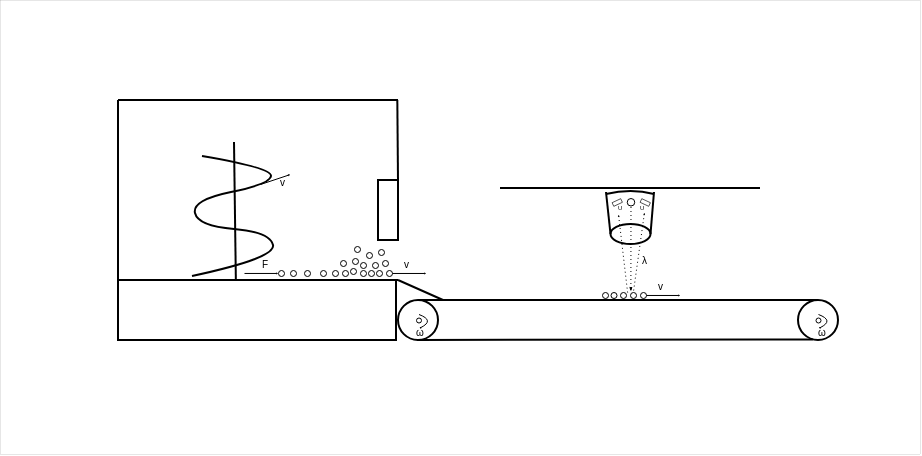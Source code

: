 <mxfile version="22.0.8" type="github">
  <diagram name="Страница — 1" id="gjBoaom5rG-FsvTeerhJ">
    <mxGraphModel dx="864" dy="466" grid="1" gridSize="8" guides="1" tooltips="1" connect="1" arrows="1" fold="1" page="1" pageScale="1" pageWidth="827" pageHeight="1169" math="0" shadow="0">
      <root>
        <mxCell id="0" />
        <mxCell id="1" parent="0" />
        <mxCell id="3oFsRO-zNlyOpVw16lxh-1" value="" style="rounded=0;whiteSpace=wrap;html=1;strokeWidth=0;fillColor=none;dashed=1;dashPattern=1 4;" vertex="1" parent="1">
          <mxGeometry x="44" y="110" width="460" height="227" as="geometry" />
        </mxCell>
        <mxCell id="E4hIOXYXce_TQTd5bnzo-1" value="" style="ellipse;whiteSpace=wrap;html=1;aspect=fixed;" parent="1" vertex="1">
          <mxGeometry x="243" y="260" width="20" height="20" as="geometry" />
        </mxCell>
        <mxCell id="E4hIOXYXce_TQTd5bnzo-2" value="" style="ellipse;whiteSpace=wrap;html=1;aspect=fixed;" parent="1" vertex="1">
          <mxGeometry x="443" y="260" width="20" height="20" as="geometry" />
        </mxCell>
        <mxCell id="E4hIOXYXce_TQTd5bnzo-8" value="" style="endArrow=none;html=1;rounded=0;exitX=0.5;exitY=0;exitDx=0;exitDy=0;entryX=0.5;entryY=0;entryDx=0;entryDy=0;" parent="1" source="E4hIOXYXce_TQTd5bnzo-1" target="E4hIOXYXce_TQTd5bnzo-2" edge="1">
          <mxGeometry width="50" height="50" relative="1" as="geometry">
            <mxPoint x="383" y="270" as="sourcePoint" />
            <mxPoint x="433" y="220" as="targetPoint" />
          </mxGeometry>
        </mxCell>
        <mxCell id="E4hIOXYXce_TQTd5bnzo-9" value="" style="endArrow=none;html=1;rounded=0;entryX=0.373;entryY=0.986;entryDx=0;entryDy=0;exitX=0.479;exitY=1;exitDx=0;exitDy=0;exitPerimeter=0;entryPerimeter=0;" parent="1" source="E4hIOXYXce_TQTd5bnzo-1" target="E4hIOXYXce_TQTd5bnzo-2" edge="1">
          <mxGeometry width="50" height="50" relative="1" as="geometry">
            <mxPoint x="263" y="280" as="sourcePoint" />
            <mxPoint x="453" y="279.81" as="targetPoint" />
          </mxGeometry>
        </mxCell>
        <mxCell id="E4hIOXYXce_TQTd5bnzo-10" value="" style="rounded=0;whiteSpace=wrap;html=1;" parent="1" vertex="1">
          <mxGeometry x="233" y="200" width="10" height="30" as="geometry" />
        </mxCell>
        <mxCell id="E4hIOXYXce_TQTd5bnzo-13" value="" style="endArrow=none;html=1;rounded=0;endSize=6;jumpSize=16;" parent="1" edge="1">
          <mxGeometry width="50" height="50" relative="1" as="geometry">
            <mxPoint x="103" y="250" as="sourcePoint" />
            <mxPoint x="243" y="250" as="targetPoint" />
          </mxGeometry>
        </mxCell>
        <mxCell id="E4hIOXYXce_TQTd5bnzo-16" value="" style="endArrow=none;html=1;rounded=0;" parent="1" edge="1">
          <mxGeometry width="50" height="50" relative="1" as="geometry">
            <mxPoint x="103" y="250" as="sourcePoint" />
            <mxPoint x="103" y="160" as="targetPoint" />
          </mxGeometry>
        </mxCell>
        <mxCell id="E4hIOXYXce_TQTd5bnzo-17" value="" style="endArrow=none;html=1;rounded=0;" parent="1" edge="1">
          <mxGeometry width="50" height="50" relative="1" as="geometry">
            <mxPoint x="103" y="160" as="sourcePoint" />
            <mxPoint x="243" y="160" as="targetPoint" />
          </mxGeometry>
        </mxCell>
        <mxCell id="E4hIOXYXce_TQTd5bnzo-19" value="" style="endArrow=none;html=1;rounded=0;jumpSize=5;jumpStyle=gap;startSize=13;movable=1;resizable=1;rotatable=1;deletable=1;editable=1;locked=0;connectable=1;exitX=1;exitY=0;exitDx=0;exitDy=0;" parent="1" source="E4hIOXYXce_TQTd5bnzo-10" edge="1">
          <mxGeometry width="50" height="50" relative="1" as="geometry">
            <mxPoint x="242.66" y="190" as="sourcePoint" />
            <mxPoint x="242.66" y="160" as="targetPoint" />
          </mxGeometry>
        </mxCell>
        <mxCell id="E4hIOXYXce_TQTd5bnzo-20" value="" style="endArrow=none;html=1;sourcePerimeterSpacing=5;jumpStyle=none;strokeColor=default;curved=1;" parent="1" edge="1">
          <mxGeometry width="50" height="50" relative="1" as="geometry">
            <mxPoint x="243" y="250" as="sourcePoint" />
            <mxPoint x="265.5" y="260" as="targetPoint" />
          </mxGeometry>
        </mxCell>
        <mxCell id="E4hIOXYXce_TQTd5bnzo-24" value="" style="endArrow=none;html=1;rounded=0;" parent="1" edge="1">
          <mxGeometry width="50" height="50" relative="1" as="geometry">
            <mxPoint x="294" y="204" as="sourcePoint" />
            <mxPoint x="424" y="204" as="targetPoint" />
          </mxGeometry>
        </mxCell>
        <mxCell id="E4hIOXYXce_TQTd5bnzo-26" value="" style="ellipse;whiteSpace=wrap;html=1;fillStyle=auto;fillColor=none;gradientColor=none;" parent="1" vertex="1">
          <mxGeometry x="349.25" y="222" width="20" height="10" as="geometry" />
        </mxCell>
        <mxCell id="E4hIOXYXce_TQTd5bnzo-27" value="" style="endArrow=none;html=1;rounded=0;entryX=0;entryY=0.5;entryDx=0;entryDy=0;endSize=6;arcSize=20;strokeWidth=1;" parent="1" target="E4hIOXYXce_TQTd5bnzo-26" edge="1">
          <mxGeometry width="50" height="50" relative="1" as="geometry">
            <mxPoint x="347" y="206" as="sourcePoint" />
            <mxPoint x="349.25" y="232" as="targetPoint" />
          </mxGeometry>
        </mxCell>
        <mxCell id="E4hIOXYXce_TQTd5bnzo-29" value="" style="endArrow=none;html=1;strokeWidth=1;curved=1;" parent="1" edge="1">
          <mxGeometry width="50" height="50" relative="1" as="geometry">
            <mxPoint x="347" y="207" as="sourcePoint" />
            <mxPoint x="371" y="207" as="targetPoint" />
            <Array as="points">
              <mxPoint x="359.5" y="204" />
            </Array>
          </mxGeometry>
        </mxCell>
        <mxCell id="E4hIOXYXce_TQTd5bnzo-30" value="" style="endArrow=none;html=1;rounded=0;entryX=0;entryY=0.5;entryDx=0;entryDy=0;endSize=6;arcSize=20;strokeWidth=1;jumpStyle=gap;jumpSize=100;" parent="1" edge="1">
          <mxGeometry width="50" height="50" relative="1" as="geometry">
            <mxPoint x="371" y="206" as="sourcePoint" />
            <mxPoint x="369.25" y="227" as="targetPoint" />
          </mxGeometry>
        </mxCell>
        <mxCell id="E4hIOXYXce_TQTd5bnzo-32" value="" style="ellipse;whiteSpace=wrap;html=1;aspect=fixed;strokeWidth=0.5;" parent="1" vertex="1">
          <mxGeometry x="357.37" y="209" width="3.75" height="3.75" as="geometry" />
        </mxCell>
        <mxCell id="E4hIOXYXce_TQTd5bnzo-36" value="" style="endArrow=none;dashed=1;html=1;dashPattern=1 3;strokeWidth=0.5;rounded=0;entryX=0.5;entryY=1;entryDx=0;entryDy=0;startArrow=classicThin;startFill=1;startSize=1;exitX=0.065;exitY=-0.188;exitDx=0;exitDy=0;exitPerimeter=0;" parent="1" source="E4hIOXYXce_TQTd5bnzo-75" target="E4hIOXYXce_TQTd5bnzo-32" edge="1">
          <mxGeometry width="50" height="50" relative="1" as="geometry">
            <mxPoint x="359" y="250" as="sourcePoint" />
            <mxPoint x="339" y="229" as="targetPoint" />
          </mxGeometry>
        </mxCell>
        <mxCell id="E4hIOXYXce_TQTd5bnzo-37" value="&lt;h1 style=&quot;line-height: 0%;&quot;&gt;&lt;font style=&quot;font-weight: normal; font-size: 5px;&quot;&gt;λ&lt;/font&gt;&lt;br&gt;&lt;/h1&gt;" style="text;html=1;strokeColor=none;fillColor=none;spacing=5;spacingTop=-20;whiteSpace=wrap;overflow=hidden;rounded=0;" parent="1" vertex="1">
          <mxGeometry x="360.38" y="228" width="12" height="15" as="geometry" />
        </mxCell>
        <mxCell id="E4hIOXYXce_TQTd5bnzo-40" value="" style="rounded=0;whiteSpace=wrap;html=1;" parent="1" vertex="1">
          <mxGeometry x="103" y="250" width="139" height="30" as="geometry" />
        </mxCell>
        <mxCell id="E4hIOXYXce_TQTd5bnzo-41" value="" style="curved=1;endArrow=none;html=1;rounded=0;endSize=0;endFill=0;" parent="1" edge="1">
          <mxGeometry width="50" height="50" relative="1" as="geometry">
            <mxPoint x="140" y="248" as="sourcePoint" />
            <mxPoint x="145" y="188" as="targetPoint" />
            <Array as="points">
              <mxPoint x="182" y="239" />
              <mxPoint x="179" y="226" />
              <mxPoint x="143" y="223" />
              <mxPoint x="140" y="210" />
              <mxPoint x="179" y="202" />
              <mxPoint x="180" y="194" />
            </Array>
          </mxGeometry>
        </mxCell>
        <mxCell id="E4hIOXYXce_TQTd5bnzo-42" value="" style="endArrow=none;html=1;rounded=0;exitX=0.424;exitY=0.004;exitDx=0;exitDy=0;exitPerimeter=0;jumpStyle=gap;jumpSize=12;" parent="1" source="E4hIOXYXce_TQTd5bnzo-40" edge="1">
          <mxGeometry width="50" height="50" relative="1" as="geometry">
            <mxPoint x="153" y="244" as="sourcePoint" />
            <mxPoint x="161" y="181" as="targetPoint" />
          </mxGeometry>
        </mxCell>
        <mxCell id="E4hIOXYXce_TQTd5bnzo-44" value="" style="ellipse;whiteSpace=wrap;html=1;aspect=fixed;strokeWidth=0.5;" parent="1" vertex="1">
          <mxGeometry x="224" y="245" width="3" height="3" as="geometry" />
        </mxCell>
        <mxCell id="E4hIOXYXce_TQTd5bnzo-45" value="" style="ellipse;whiteSpace=wrap;html=1;aspect=fixed;strokeWidth=0.5;" parent="1" vertex="1">
          <mxGeometry x="219" y="244" width="3" height="3" as="geometry" />
        </mxCell>
        <mxCell id="E4hIOXYXce_TQTd5bnzo-46" value="" style="ellipse;whiteSpace=wrap;html=1;aspect=fixed;strokeWidth=0.5;" parent="1" vertex="1">
          <mxGeometry x="210" y="245" width="3" height="3" as="geometry" />
        </mxCell>
        <mxCell id="E4hIOXYXce_TQTd5bnzo-49" value="" style="ellipse;whiteSpace=wrap;html=1;aspect=fixed;strokeWidth=0.5;" parent="1" vertex="1">
          <mxGeometry x="215" y="245" width="3" height="3" as="geometry" />
        </mxCell>
        <mxCell id="E4hIOXYXce_TQTd5bnzo-50" value="" style="ellipse;whiteSpace=wrap;html=1;aspect=fixed;strokeWidth=0.5;" parent="1" vertex="1">
          <mxGeometry x="232" y="245" width="3" height="3" as="geometry" />
        </mxCell>
        <mxCell id="E4hIOXYXce_TQTd5bnzo-51" value="" style="ellipse;whiteSpace=wrap;html=1;aspect=fixed;strokeWidth=0.5;" parent="1" vertex="1">
          <mxGeometry x="237" y="245" width="3" height="3" as="geometry" />
        </mxCell>
        <mxCell id="E4hIOXYXce_TQTd5bnzo-52" value="" style="ellipse;whiteSpace=wrap;html=1;aspect=fixed;strokeWidth=0.5;" parent="1" vertex="1">
          <mxGeometry x="228" y="245" width="3" height="3" as="geometry" />
        </mxCell>
        <mxCell id="E4hIOXYXce_TQTd5bnzo-53" value="" style="ellipse;whiteSpace=wrap;html=1;aspect=fixed;strokeWidth=0.5;" parent="1" vertex="1">
          <mxGeometry x="230" y="241" width="3" height="3" as="geometry" />
        </mxCell>
        <mxCell id="E4hIOXYXce_TQTd5bnzo-54" value="" style="ellipse;whiteSpace=wrap;html=1;aspect=fixed;strokeWidth=0.5;" parent="1" vertex="1">
          <mxGeometry x="224" y="241" width="3" height="3" as="geometry" />
        </mxCell>
        <mxCell id="E4hIOXYXce_TQTd5bnzo-55" value="" style="ellipse;whiteSpace=wrap;html=1;aspect=fixed;strokeWidth=0.5;" parent="1" vertex="1">
          <mxGeometry x="220" y="239" width="3" height="3" as="geometry" />
        </mxCell>
        <mxCell id="E4hIOXYXce_TQTd5bnzo-56" value="" style="ellipse;whiteSpace=wrap;html=1;aspect=fixed;strokeWidth=0.5;" parent="1" vertex="1">
          <mxGeometry x="214" y="240" width="3" height="3" as="geometry" />
        </mxCell>
        <mxCell id="E4hIOXYXce_TQTd5bnzo-57" value="" style="endArrow=classic;html=1;rounded=0;strokeWidth=0.5;endFill=1;startSize=6;endSize=0;" parent="1" edge="1">
          <mxGeometry width="50" height="50" relative="1" as="geometry">
            <mxPoint x="174" y="202" as="sourcePoint" />
            <mxPoint x="189" y="197" as="targetPoint" />
          </mxGeometry>
        </mxCell>
        <mxCell id="E4hIOXYXce_TQTd5bnzo-59" value="&lt;h1 style=&quot;line-height: 0%;&quot;&gt;&lt;span style=&quot;font-size: 5px; font-weight: 400;&quot;&gt;v&lt;/span&gt;&lt;/h1&gt;" style="text;html=1;strokeColor=none;fillColor=none;spacing=5;spacingTop=-20;whiteSpace=wrap;overflow=hidden;rounded=0;" parent="1" vertex="1">
          <mxGeometry x="179" y="189" width="18" height="18" as="geometry" />
        </mxCell>
        <mxCell id="E4hIOXYXce_TQTd5bnzo-60" value="" style="ellipse;whiteSpace=wrap;html=1;aspect=fixed;strokeWidth=0.5;" parent="1" vertex="1">
          <mxGeometry x="233" y="234.5" width="3" height="3" as="geometry" />
        </mxCell>
        <mxCell id="E4hIOXYXce_TQTd5bnzo-61" value="" style="ellipse;whiteSpace=wrap;html=1;aspect=fixed;strokeWidth=0.5;" parent="1" vertex="1">
          <mxGeometry x="235" y="240" width="3" height="3" as="geometry" />
        </mxCell>
        <mxCell id="E4hIOXYXce_TQTd5bnzo-62" value="" style="ellipse;whiteSpace=wrap;html=1;aspect=fixed;strokeWidth=0.5;" parent="1" vertex="1">
          <mxGeometry x="227" y="236" width="3" height="3" as="geometry" />
        </mxCell>
        <mxCell id="E4hIOXYXce_TQTd5bnzo-63" value="" style="ellipse;whiteSpace=wrap;html=1;aspect=fixed;strokeWidth=0.5;" parent="1" vertex="1">
          <mxGeometry x="221" y="233" width="3" height="3" as="geometry" />
        </mxCell>
        <mxCell id="E4hIOXYXce_TQTd5bnzo-65" value="" style="endArrow=classic;html=1;rounded=0;strokeWidth=0.5;endFill=1;startSize=6;endSize=0;" parent="1" edge="1">
          <mxGeometry width="50" height="50" relative="1" as="geometry">
            <mxPoint x="240" y="246.49" as="sourcePoint" />
            <mxPoint x="257" y="246.49" as="targetPoint" />
          </mxGeometry>
        </mxCell>
        <mxCell id="E4hIOXYXce_TQTd5bnzo-66" value="&lt;h1 style=&quot;line-height: 0%;&quot;&gt;&lt;span style=&quot;font-size: 5px; font-weight: 400;&quot;&gt;v&lt;/span&gt;&lt;/h1&gt;" style="text;html=1;strokeColor=none;fillColor=none;spacing=5;spacingTop=-20;whiteSpace=wrap;overflow=hidden;rounded=0;" parent="1" vertex="1">
          <mxGeometry x="241" y="230" width="12" height="15" as="geometry" />
        </mxCell>
        <mxCell id="E4hIOXYXce_TQTd5bnzo-67" value="" style="ellipse;whiteSpace=wrap;html=1;aspect=fixed;strokeWidth=0.5;" parent="1" vertex="1">
          <mxGeometry x="183" y="245" width="3" height="3" as="geometry" />
        </mxCell>
        <mxCell id="E4hIOXYXce_TQTd5bnzo-68" value="" style="ellipse;whiteSpace=wrap;html=1;aspect=fixed;strokeWidth=0.5;" parent="1" vertex="1">
          <mxGeometry x="189" y="245" width="3" height="3" as="geometry" />
        </mxCell>
        <mxCell id="E4hIOXYXce_TQTd5bnzo-69" value="" style="ellipse;whiteSpace=wrap;html=1;aspect=fixed;strokeWidth=0.5;" parent="1" vertex="1">
          <mxGeometry x="196" y="245" width="3" height="3" as="geometry" />
        </mxCell>
        <mxCell id="E4hIOXYXce_TQTd5bnzo-70" value="" style="ellipse;whiteSpace=wrap;html=1;aspect=fixed;strokeWidth=0.5;" parent="1" vertex="1">
          <mxGeometry x="204" y="245" width="3" height="3" as="geometry" />
        </mxCell>
        <mxCell id="E4hIOXYXce_TQTd5bnzo-73" value="" style="endArrow=classic;html=1;rounded=0;strokeWidth=0.5;endFill=1;startSize=6;endSize=0;" parent="1" edge="1">
          <mxGeometry width="50" height="50" relative="1" as="geometry">
            <mxPoint x="166" y="246.48" as="sourcePoint" />
            <mxPoint x="183" y="246.48" as="targetPoint" />
          </mxGeometry>
        </mxCell>
        <mxCell id="E4hIOXYXce_TQTd5bnzo-74" value="&lt;h1 style=&quot;line-height: 0%;&quot;&gt;&lt;span style=&quot;font-size: 5px; font-weight: 400;&quot;&gt;F&lt;/span&gt;&lt;/h1&gt;" style="text;html=1;strokeColor=none;fillColor=none;spacing=5;spacingTop=-20;whiteSpace=wrap;overflow=hidden;rounded=0;" parent="1" vertex="1">
          <mxGeometry x="170" y="230" width="12" height="15" as="geometry" />
        </mxCell>
        <mxCell id="E4hIOXYXce_TQTd5bnzo-75" value="" style="ellipse;whiteSpace=wrap;html=1;aspect=fixed;strokeWidth=0.5;" parent="1" vertex="1">
          <mxGeometry x="359" y="256" width="3" height="3" as="geometry" />
        </mxCell>
        <mxCell id="E4hIOXYXce_TQTd5bnzo-76" value="" style="ellipse;whiteSpace=wrap;html=1;aspect=fixed;strokeWidth=0.5;" parent="1" vertex="1">
          <mxGeometry x="354" y="256" width="3" height="3" as="geometry" />
        </mxCell>
        <mxCell id="E4hIOXYXce_TQTd5bnzo-77" value="" style="ellipse;whiteSpace=wrap;html=1;aspect=fixed;strokeWidth=0.5;" parent="1" vertex="1">
          <mxGeometry x="349.25" y="256" width="3" height="3" as="geometry" />
        </mxCell>
        <mxCell id="E4hIOXYXce_TQTd5bnzo-78" value="" style="ellipse;whiteSpace=wrap;html=1;aspect=fixed;strokeWidth=0.5;" parent="1" vertex="1">
          <mxGeometry x="364" y="256" width="3" height="3" as="geometry" />
        </mxCell>
        <mxCell id="E4hIOXYXce_TQTd5bnzo-79" value="" style="ellipse;whiteSpace=wrap;html=1;aspect=fixed;strokeWidth=0.5;" parent="1" vertex="1">
          <mxGeometry x="345" y="256" width="3" height="3" as="geometry" />
        </mxCell>
        <mxCell id="E4hIOXYXce_TQTd5bnzo-81" value="" style="endArrow=classicThin;dashed=1;html=1;dashPattern=1 3;strokeWidth=0.5;rounded=0;endFill=1;endSize=0;exitX=1.186;exitY=0.007;exitDx=0;exitDy=0;exitPerimeter=0;" parent="1" source="E4hIOXYXce_TQTd5bnzo-76" edge="1">
          <mxGeometry width="50" height="50" relative="1" as="geometry">
            <mxPoint x="357" y="255" as="sourcePoint" />
            <mxPoint x="353" y="217" as="targetPoint" />
          </mxGeometry>
        </mxCell>
        <mxCell id="E4hIOXYXce_TQTd5bnzo-82" value="" style="endArrow=classicThin;dashed=1;html=1;dashPattern=1 3;strokeWidth=0.5;rounded=0;endFill=1;endSize=0;exitX=0.523;exitY=-0.333;exitDx=0;exitDy=0;exitPerimeter=0;" parent="1" source="E4hIOXYXce_TQTd5bnzo-75" edge="1">
          <mxGeometry width="50" height="50" relative="1" as="geometry">
            <mxPoint x="390" y="255" as="sourcePoint" />
            <mxPoint x="366" y="216" as="targetPoint" />
          </mxGeometry>
        </mxCell>
        <mxCell id="E4hIOXYXce_TQTd5bnzo-86" value="" style="rounded=0;whiteSpace=wrap;html=1;strokeWidth=0.3;rotation=25;" parent="1" vertex="1">
          <mxGeometry x="364" y="210" width="4.75" height="2" as="geometry" />
        </mxCell>
        <mxCell id="E4hIOXYXce_TQTd5bnzo-87" value="" style="rounded=0;whiteSpace=wrap;html=1;strokeWidth=0.3;rotation=-25;flipV=1;flipH=1;" parent="1" vertex="1">
          <mxGeometry x="350" y="210" width="4.75" height="2" as="geometry" />
        </mxCell>
        <mxCell id="E4hIOXYXce_TQTd5bnzo-88" value="&lt;h1 style=&quot;line-height: 0%;&quot;&gt;&lt;span style=&quot;font-weight: 400;&quot;&gt;&lt;font style=&quot;font-size: 3px;&quot;&gt;U&lt;/font&gt;&lt;/span&gt;&lt;/h1&gt;" style="text;html=1;strokeColor=none;fillColor=none;spacing=5;spacingTop=-20;whiteSpace=wrap;overflow=hidden;rounded=0;" parent="1" vertex="1">
          <mxGeometry x="359" y="201" width="12" height="15" as="geometry" />
        </mxCell>
        <mxCell id="E4hIOXYXce_TQTd5bnzo-89" value="&lt;h1 style=&quot;line-height: 0%;&quot;&gt;&lt;span style=&quot;font-weight: 400;&quot;&gt;&lt;font style=&quot;font-size: 3px;&quot;&gt;U&lt;/font&gt;&lt;/span&gt;&lt;/h1&gt;" style="text;html=1;strokeColor=none;fillColor=none;spacing=5;spacingTop=-20;whiteSpace=wrap;overflow=hidden;rounded=0;" parent="1" vertex="1">
          <mxGeometry x="348" y="201" width="12" height="15" as="geometry" />
        </mxCell>
        <mxCell id="E4hIOXYXce_TQTd5bnzo-91" value="" style="ellipse;whiteSpace=wrap;html=1;aspect=fixed;strokeWidth=0.5;" parent="1" vertex="1">
          <mxGeometry x="451.75" y="268.75" width="2.5" height="2.5" as="geometry" />
        </mxCell>
        <mxCell id="E4hIOXYXce_TQTd5bnzo-93" value="" style="endArrow=classic;html=1;exitX=0.5;exitY=0.35;exitDx=0;exitDy=0;exitPerimeter=0;strokeWidth=0.5;startSize=6;endSize=0;entryX=0.5;entryY=0.7;entryDx=0;entryDy=0;entryPerimeter=0;curved=1;" parent="1" source="E4hIOXYXce_TQTd5bnzo-2" target="E4hIOXYXce_TQTd5bnzo-2" edge="1">
          <mxGeometry width="50" height="50" relative="1" as="geometry">
            <mxPoint x="406" y="298" as="sourcePoint" />
            <mxPoint x="458" y="268" as="targetPoint" />
            <Array as="points">
              <mxPoint x="461" y="270" />
            </Array>
          </mxGeometry>
        </mxCell>
        <mxCell id="E4hIOXYXce_TQTd5bnzo-96" value="&lt;h1 style=&quot;line-height: 0%;&quot;&gt;&lt;font style=&quot;font-weight: normal; font-size: 5px;&quot;&gt;ω&lt;/font&gt;&lt;/h1&gt;" style="text;html=1;strokeColor=none;fillColor=none;spacing=5;spacingTop=-20;whiteSpace=wrap;overflow=hidden;rounded=0;" parent="1" vertex="1">
          <mxGeometry x="448" y="264" width="12" height="17" as="geometry" />
        </mxCell>
        <mxCell id="E4hIOXYXce_TQTd5bnzo-99" value="" style="ellipse;whiteSpace=wrap;html=1;aspect=fixed;strokeWidth=0.5;" parent="1" vertex="1">
          <mxGeometry x="252" y="268.75" width="2.5" height="2.5" as="geometry" />
        </mxCell>
        <mxCell id="E4hIOXYXce_TQTd5bnzo-100" value="" style="endArrow=classic;html=1;exitX=0.5;exitY=0.35;exitDx=0;exitDy=0;exitPerimeter=0;strokeWidth=0.5;startSize=6;endSize=0;entryX=0.5;entryY=0.7;entryDx=0;entryDy=0;entryPerimeter=0;curved=1;" parent="1" edge="1">
          <mxGeometry width="50" height="50" relative="1" as="geometry">
            <mxPoint x="253.25" y="267" as="sourcePoint" />
            <mxPoint x="253.25" y="274" as="targetPoint" />
            <Array as="points">
              <mxPoint x="261.25" y="270" />
            </Array>
          </mxGeometry>
        </mxCell>
        <mxCell id="E4hIOXYXce_TQTd5bnzo-101" value="&lt;h1 style=&quot;line-height: 0%;&quot;&gt;&lt;font style=&quot;font-weight: normal; font-size: 5px;&quot;&gt;ω&lt;/font&gt;&lt;/h1&gt;" style="text;html=1;strokeColor=none;fillColor=none;spacing=5;spacingTop=-20;whiteSpace=wrap;overflow=hidden;rounded=0;" parent="1" vertex="1">
          <mxGeometry x="247.25" y="264" width="12" height="17" as="geometry" />
        </mxCell>
        <mxCell id="E4hIOXYXce_TQTd5bnzo-102" value="" style="endArrow=classic;html=1;rounded=0;strokeWidth=0.5;endFill=1;startSize=6;endSize=0;" parent="1" edge="1">
          <mxGeometry width="50" height="50" relative="1" as="geometry">
            <mxPoint x="367" y="257.49" as="sourcePoint" />
            <mxPoint x="384" y="257.49" as="targetPoint" />
          </mxGeometry>
        </mxCell>
        <mxCell id="E4hIOXYXce_TQTd5bnzo-103" value="&lt;h1 style=&quot;line-height: 0%;&quot;&gt;&lt;span style=&quot;font-size: 5px; font-weight: 400;&quot;&gt;v&lt;/span&gt;&lt;/h1&gt;" style="text;html=1;strokeColor=none;fillColor=none;spacing=5;spacingTop=-20;whiteSpace=wrap;overflow=hidden;rounded=0;" parent="1" vertex="1">
          <mxGeometry x="368" y="241" width="12" height="15" as="geometry" />
        </mxCell>
      </root>
    </mxGraphModel>
  </diagram>
</mxfile>

